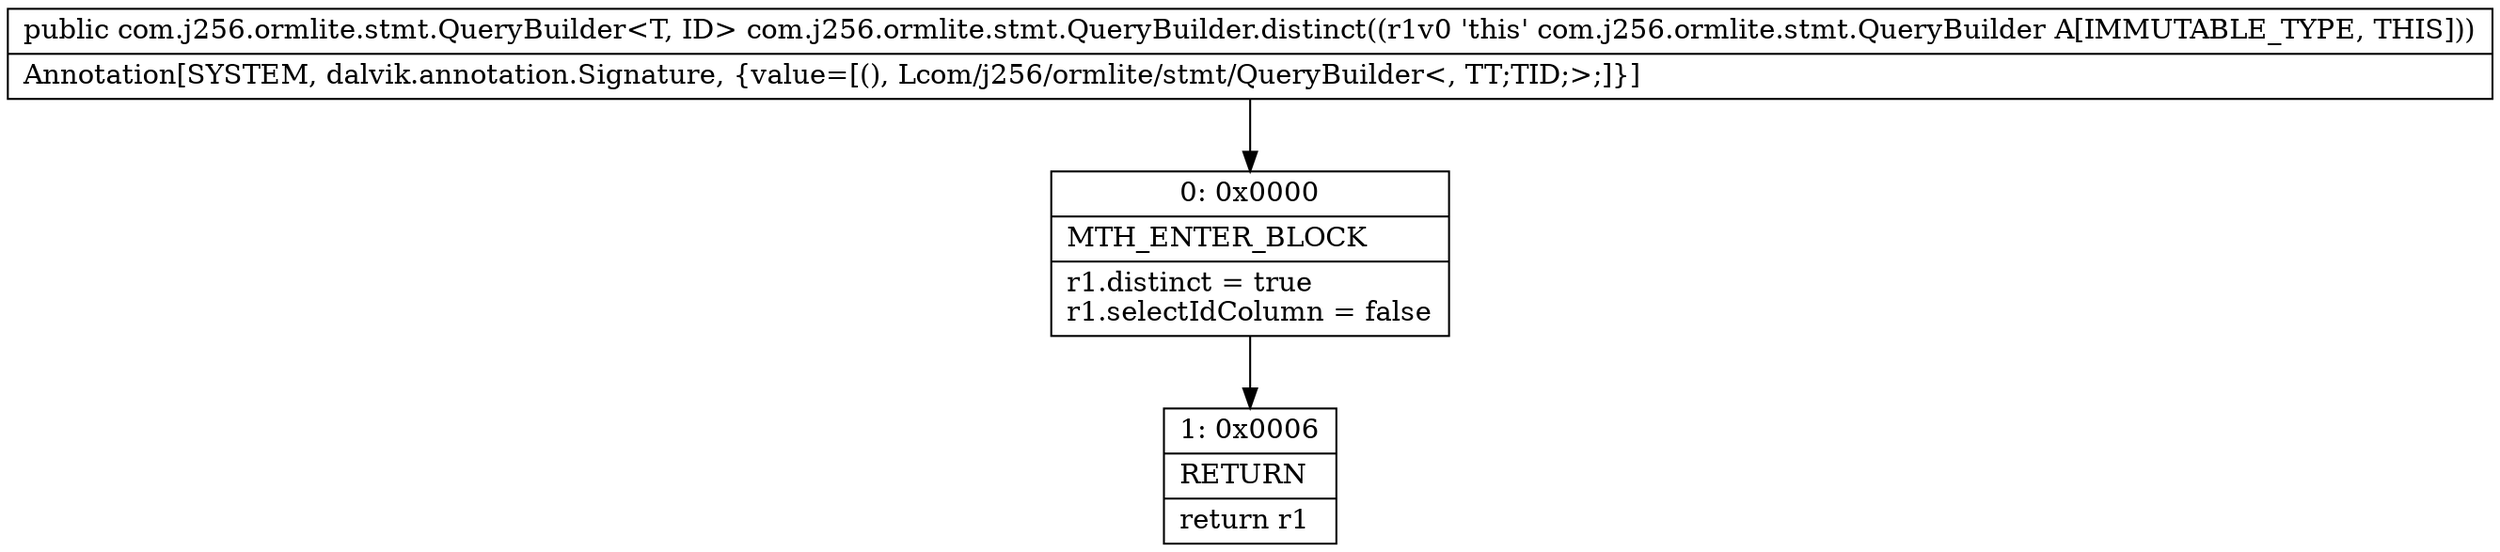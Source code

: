 digraph "CFG forcom.j256.ormlite.stmt.QueryBuilder.distinct()Lcom\/j256\/ormlite\/stmt\/QueryBuilder;" {
Node_0 [shape=record,label="{0\:\ 0x0000|MTH_ENTER_BLOCK\l|r1.distinct = true\lr1.selectIdColumn = false\l}"];
Node_1 [shape=record,label="{1\:\ 0x0006|RETURN\l|return r1\l}"];
MethodNode[shape=record,label="{public com.j256.ormlite.stmt.QueryBuilder\<T, ID\> com.j256.ormlite.stmt.QueryBuilder.distinct((r1v0 'this' com.j256.ormlite.stmt.QueryBuilder A[IMMUTABLE_TYPE, THIS]))  | Annotation[SYSTEM, dalvik.annotation.Signature, \{value=[(), Lcom\/j256\/ormlite\/stmt\/QueryBuilder\<, TT;TID;\>;]\}]\l}"];
MethodNode -> Node_0;
Node_0 -> Node_1;
}

